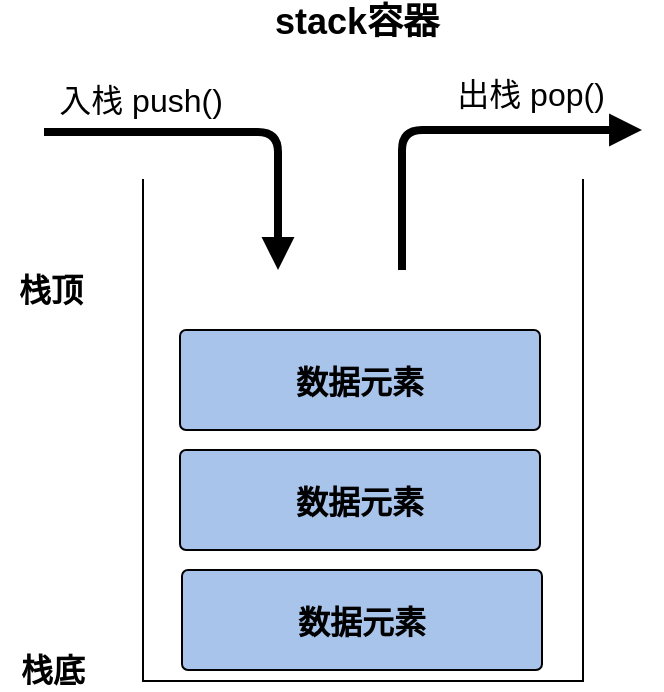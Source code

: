 <mxfile version="20.3.7" type="github">
  <diagram id="qp0Fg-EbMJNpRZM-1Ea_" name="第 1 页">
    <mxGraphModel dx="1108" dy="-719" grid="1" gridSize="10" guides="1" tooltips="1" connect="1" arrows="1" fold="1" page="1" pageScale="1" pageWidth="827" pageHeight="1169" math="0" shadow="0">
      <root>
        <mxCell id="0" />
        <mxCell id="1" parent="0" />
        <mxCell id="MCV_wOtKcuDntUsIu_Xb-1" value="" style="shape=mxgraph.flowchart.annotation_1;rotation=-90;" vertex="1" parent="1">
          <mxGeometry x="245" y="1994" width="251" height="220" as="geometry" />
        </mxCell>
        <mxCell id="MCV_wOtKcuDntUsIu_Xb-2" value="stack容器" style="text;html=1;align=center;verticalAlign=middle;resizable=0;points=[];autosize=1;fontSize=18;fontStyle=1" vertex="1" parent="1">
          <mxGeometry x="332" y="1890" width="70" height="20" as="geometry" />
        </mxCell>
        <mxCell id="MCV_wOtKcuDntUsIu_Xb-3" value="数据元素" style="shape=mxgraph.flowchart.process;fontStyle=1;fillColor=#A9C4EB;fontSize=16;" vertex="1" parent="1">
          <mxGeometry x="280" y="2174" width="180" height="50" as="geometry" />
        </mxCell>
        <mxCell id="MCV_wOtKcuDntUsIu_Xb-4" value="数据元素" style="shape=mxgraph.flowchart.process;fontStyle=1;fillColor=#A9C4EB;fontSize=16;" vertex="1" parent="1">
          <mxGeometry x="279" y="2054" width="180" height="50" as="geometry" />
        </mxCell>
        <mxCell id="MCV_wOtKcuDntUsIu_Xb-5" value="数据元素" style="shape=mxgraph.flowchart.process;fontStyle=1;fillColor=#A9C4EB;fontSize=16;" vertex="1" parent="1">
          <mxGeometry x="279" y="2114" width="180" height="50" as="geometry" />
        </mxCell>
        <mxCell id="MCV_wOtKcuDntUsIu_Xb-6" value="栈底" style="text;html=1;align=center;verticalAlign=middle;resizable=0;points=[];autosize=1;fontSize=16;fontStyle=1" vertex="1" parent="1">
          <mxGeometry x="190" y="2214" width="50" height="20" as="geometry" />
        </mxCell>
        <mxCell id="MCV_wOtKcuDntUsIu_Xb-7" value="栈顶" style="text;html=1;align=center;verticalAlign=middle;resizable=0;points=[];autosize=1;fontSize=16;fontStyle=1" vertex="1" parent="1">
          <mxGeometry x="189" y="2024" width="50" height="20" as="geometry" />
        </mxCell>
        <mxCell id="MCV_wOtKcuDntUsIu_Xb-8" value="" style="edgeStyle=segmentEdgeStyle;endArrow=block;html=1;fontSize=16;endFill=1;jumpSize=13;strokeWidth=4;exitX=0.02;exitY=1.3;exitDx=0;exitDy=0;exitPerimeter=0;" edge="1" parent="1" source="MCV_wOtKcuDntUsIu_Xb-10">
          <mxGeometry width="50" height="50" relative="1" as="geometry">
            <mxPoint x="230" y="1954" as="sourcePoint" />
            <mxPoint x="328" y="2024" as="targetPoint" />
          </mxGeometry>
        </mxCell>
        <mxCell id="MCV_wOtKcuDntUsIu_Xb-9" value="" style="edgeStyle=segmentEdgeStyle;endArrow=block;html=1;fontSize=16;endFill=1;jumpSize=13;strokeWidth=4;" edge="1" parent="1">
          <mxGeometry width="50" height="50" relative="1" as="geometry">
            <mxPoint x="390" y="2024" as="sourcePoint" />
            <mxPoint x="510" y="1954" as="targetPoint" />
            <Array as="points">
              <mxPoint x="390" y="1954" />
            </Array>
          </mxGeometry>
        </mxCell>
        <mxCell id="MCV_wOtKcuDntUsIu_Xb-10" value="入栈 push()" style="text;html=1;align=center;verticalAlign=middle;resizable=0;points=[];autosize=1;fontSize=16;" vertex="1" parent="1">
          <mxGeometry x="209" y="1929" width="100" height="20" as="geometry" />
        </mxCell>
        <mxCell id="MCV_wOtKcuDntUsIu_Xb-11" value="出栈 pop()" style="text;html=1;align=center;verticalAlign=middle;resizable=0;points=[];autosize=1;fontSize=16;" vertex="1" parent="1">
          <mxGeometry x="409" y="1926" width="90" height="20" as="geometry" />
        </mxCell>
      </root>
    </mxGraphModel>
  </diagram>
</mxfile>

